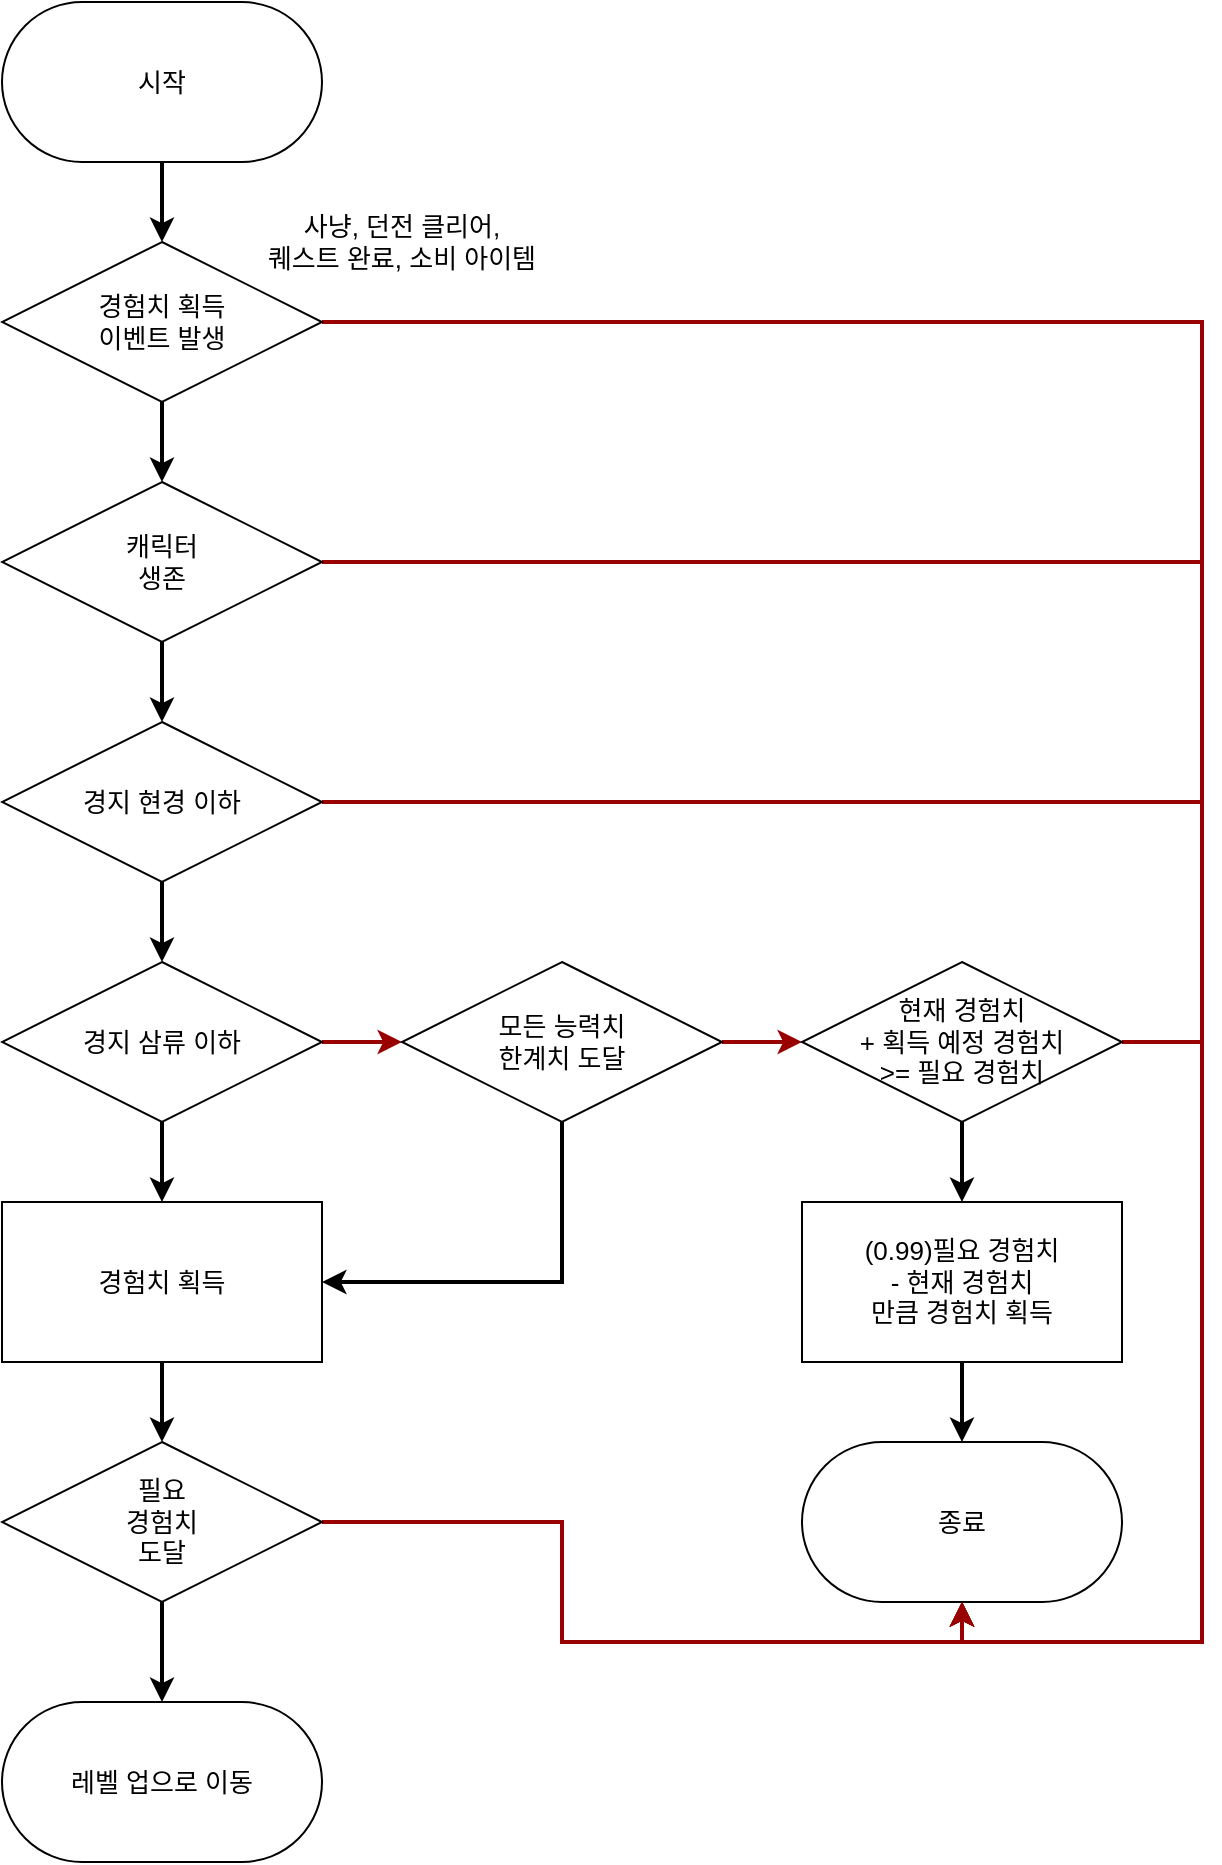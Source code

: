 <mxfile version="22.1.15" type="device">
  <diagram id="C5RBs43oDa-KdzZeNtuy" name="Page-1">
    <mxGraphModel dx="2049" dy="1103" grid="1" gridSize="10" guides="1" tooltips="1" connect="1" arrows="1" fold="1" page="1" pageScale="1" pageWidth="827" pageHeight="1169" math="0" shadow="0">
      <root>
        <mxCell id="WIyWlLk6GJQsqaUBKTNV-0" />
        <mxCell id="WIyWlLk6GJQsqaUBKTNV-1" parent="WIyWlLk6GJQsqaUBKTNV-0" />
        <mxCell id="H1e-5a3Cm02XF8Il_Q23-0" style="edgeStyle=orthogonalEdgeStyle;rounded=0;orthogonalLoop=1;jettySize=auto;html=1;exitX=0.5;exitY=1;exitDx=0;exitDy=0;strokeWidth=2;fontSize=13;" parent="WIyWlLk6GJQsqaUBKTNV-1" source="CSgYlb6cWF5ThP2nFrCP-2" target="9F6AWZ_ub-mQiCkGwfMx-13" edge="1">
          <mxGeometry relative="1" as="geometry" />
        </mxCell>
        <mxCell id="H1e-5a3Cm02XF8Il_Q23-50" style="edgeStyle=orthogonalEdgeStyle;rounded=0;orthogonalLoop=1;jettySize=auto;html=1;exitX=1;exitY=0.5;exitDx=0;exitDy=0;entryX=0.5;entryY=1;entryDx=0;entryDy=0;strokeWidth=2;strokeColor=#990000;fontSize=13;" parent="WIyWlLk6GJQsqaUBKTNV-1" source="CSgYlb6cWF5ThP2nFrCP-2" target="CSgYlb6cWF5ThP2nFrCP-60" edge="1">
          <mxGeometry relative="1" as="geometry">
            <Array as="points">
              <mxPoint x="640" y="440" />
              <mxPoint x="640" y="860" />
              <mxPoint x="520" y="860" />
            </Array>
          </mxGeometry>
        </mxCell>
        <mxCell id="CSgYlb6cWF5ThP2nFrCP-2" value="경지 현경 이하" style="rhombus;whiteSpace=wrap;html=1;fontSize=13;strokeWidth=1;" parent="WIyWlLk6GJQsqaUBKTNV-1" vertex="1">
          <mxGeometry x="40" y="400" width="160" height="80" as="geometry" />
        </mxCell>
        <mxCell id="CSgYlb6cWF5ThP2nFrCP-36" style="edgeStyle=orthogonalEdgeStyle;rounded=0;orthogonalLoop=1;jettySize=auto;html=1;exitX=0.5;exitY=1;exitDx=0;exitDy=0;entryX=0.5;entryY=0;entryDx=0;entryDy=0;strokeWidth=2;fontSize=13;" parent="WIyWlLk6GJQsqaUBKTNV-1" source="CSgYlb6cWF5ThP2nFrCP-3" target="CSgYlb6cWF5ThP2nFrCP-2" edge="1">
          <mxGeometry relative="1" as="geometry" />
        </mxCell>
        <mxCell id="H1e-5a3Cm02XF8Il_Q23-49" style="edgeStyle=orthogonalEdgeStyle;rounded=0;orthogonalLoop=1;jettySize=auto;html=1;exitX=1;exitY=0.5;exitDx=0;exitDy=0;entryX=0.5;entryY=1;entryDx=0;entryDy=0;strokeWidth=2;strokeColor=#990000;fontSize=13;" parent="WIyWlLk6GJQsqaUBKTNV-1" source="CSgYlb6cWF5ThP2nFrCP-3" target="CSgYlb6cWF5ThP2nFrCP-60" edge="1">
          <mxGeometry relative="1" as="geometry">
            <Array as="points">
              <mxPoint x="640" y="320" />
              <mxPoint x="640" y="860" />
              <mxPoint x="520" y="860" />
            </Array>
          </mxGeometry>
        </mxCell>
        <mxCell id="CSgYlb6cWF5ThP2nFrCP-3" value="캐릭터&lt;br style=&quot;font-size: 13px;&quot;&gt;생존" style="rhombus;whiteSpace=wrap;html=1;fontSize=13;" parent="WIyWlLk6GJQsqaUBKTNV-1" vertex="1">
          <mxGeometry x="40" y="280" width="160" height="80" as="geometry" />
        </mxCell>
        <mxCell id="CSgYlb6cWF5ThP2nFrCP-34" style="edgeStyle=orthogonalEdgeStyle;rounded=0;orthogonalLoop=1;jettySize=auto;html=1;exitX=0.5;exitY=1;exitDx=0;exitDy=0;entryX=0.5;entryY=0;entryDx=0;entryDy=0;strokeWidth=2;fontSize=13;" parent="WIyWlLk6GJQsqaUBKTNV-1" source="CSgYlb6cWF5ThP2nFrCP-15" target="CSgYlb6cWF5ThP2nFrCP-30" edge="1">
          <mxGeometry relative="1" as="geometry" />
        </mxCell>
        <mxCell id="CSgYlb6cWF5ThP2nFrCP-15" value="시작" style="rounded=1;whiteSpace=wrap;html=1;arcSize=50;fontSize=13;" parent="WIyWlLk6GJQsqaUBKTNV-1" vertex="1">
          <mxGeometry x="40" y="40" width="160" height="80" as="geometry" />
        </mxCell>
        <mxCell id="CSgYlb6cWF5ThP2nFrCP-62" style="edgeStyle=orthogonalEdgeStyle;rounded=0;orthogonalLoop=1;jettySize=auto;html=1;exitX=0.5;exitY=1;exitDx=0;exitDy=0;entryX=0.5;entryY=0;entryDx=0;entryDy=0;strokeWidth=2;fontSize=13;" parent="WIyWlLk6GJQsqaUBKTNV-1" source="CSgYlb6cWF5ThP2nFrCP-16" target="CSgYlb6cWF5ThP2nFrCP-59" edge="1">
          <mxGeometry relative="1" as="geometry" />
        </mxCell>
        <mxCell id="H1e-5a3Cm02XF8Il_Q23-29" style="edgeStyle=orthogonalEdgeStyle;rounded=0;orthogonalLoop=1;jettySize=auto;html=1;exitX=1;exitY=0.5;exitDx=0;exitDy=0;entryX=0.5;entryY=1;entryDx=0;entryDy=0;strokeWidth=2;strokeColor=#990000;fontSize=13;" parent="WIyWlLk6GJQsqaUBKTNV-1" source="CSgYlb6cWF5ThP2nFrCP-16" target="CSgYlb6cWF5ThP2nFrCP-60" edge="1">
          <mxGeometry relative="1" as="geometry" />
        </mxCell>
        <mxCell id="CSgYlb6cWF5ThP2nFrCP-16" value="필요&lt;br style=&quot;font-size: 13px;&quot;&gt;경험치&lt;br style=&quot;font-size: 13px;&quot;&gt;도달" style="rhombus;whiteSpace=wrap;html=1;fontSize=13;strokeWidth=1;" parent="WIyWlLk6GJQsqaUBKTNV-1" vertex="1">
          <mxGeometry x="40" y="760" width="160" height="80" as="geometry" />
        </mxCell>
        <mxCell id="CSgYlb6cWF5ThP2nFrCP-35" style="edgeStyle=orthogonalEdgeStyle;rounded=0;orthogonalLoop=1;jettySize=auto;html=1;exitX=0.5;exitY=1;exitDx=0;exitDy=0;strokeWidth=2;fontSize=13;" parent="WIyWlLk6GJQsqaUBKTNV-1" source="CSgYlb6cWF5ThP2nFrCP-30" target="CSgYlb6cWF5ThP2nFrCP-3" edge="1">
          <mxGeometry relative="1" as="geometry" />
        </mxCell>
        <mxCell id="H1e-5a3Cm02XF8Il_Q23-47" style="edgeStyle=orthogonalEdgeStyle;rounded=0;orthogonalLoop=1;jettySize=auto;html=1;exitX=1;exitY=0.5;exitDx=0;exitDy=0;entryX=0.5;entryY=1;entryDx=0;entryDy=0;strokeWidth=2;strokeColor=#990000;fontSize=13;" parent="WIyWlLk6GJQsqaUBKTNV-1" source="CSgYlb6cWF5ThP2nFrCP-30" target="CSgYlb6cWF5ThP2nFrCP-60" edge="1">
          <mxGeometry relative="1" as="geometry">
            <Array as="points">
              <mxPoint x="640" y="200" />
              <mxPoint x="640" y="860" />
              <mxPoint x="520" y="860" />
            </Array>
          </mxGeometry>
        </mxCell>
        <mxCell id="CSgYlb6cWF5ThP2nFrCP-30" value="경험치 획득&lt;br style=&quot;font-size: 13px;&quot;&gt;이벤트 발생" style="rhombus;whiteSpace=wrap;html=1;fontSize=13;" parent="WIyWlLk6GJQsqaUBKTNV-1" vertex="1">
          <mxGeometry x="40" y="160" width="160" height="80" as="geometry" />
        </mxCell>
        <mxCell id="CSgYlb6cWF5ThP2nFrCP-33" value="사냥, 던전 클리어,&lt;br style=&quot;font-size: 13px;&quot;&gt;퀘스트 완료, 소비 아이템" style="text;html=1;strokeColor=none;fillColor=none;align=center;verticalAlign=middle;whiteSpace=wrap;rounded=0;fontSize=13;" parent="WIyWlLk6GJQsqaUBKTNV-1" vertex="1">
          <mxGeometry x="160" y="140" width="160" height="40" as="geometry" />
        </mxCell>
        <mxCell id="H1e-5a3Cm02XF8Il_Q23-6" style="edgeStyle=orthogonalEdgeStyle;rounded=0;orthogonalLoop=1;jettySize=auto;html=1;exitX=0.5;exitY=1;exitDx=0;exitDy=0;strokeWidth=2;fontSize=13;" parent="WIyWlLk6GJQsqaUBKTNV-1" source="CSgYlb6cWF5ThP2nFrCP-54" target="CSgYlb6cWF5ThP2nFrCP-16" edge="1">
          <mxGeometry relative="1" as="geometry" />
        </mxCell>
        <mxCell id="CSgYlb6cWF5ThP2nFrCP-54" value="경험치 획득" style="whiteSpace=wrap;html=1;strokeWidth=1;fontSize=13;" parent="WIyWlLk6GJQsqaUBKTNV-1" vertex="1">
          <mxGeometry x="40" y="640" width="160" height="80" as="geometry" />
        </mxCell>
        <mxCell id="CSgYlb6cWF5ThP2nFrCP-59" value="레벨 업으로 이동" style="rounded=1;whiteSpace=wrap;html=1;arcSize=50;fontSize=13;strokeWidth=1;" parent="WIyWlLk6GJQsqaUBKTNV-1" vertex="1">
          <mxGeometry x="40" y="890" width="160" height="80" as="geometry" />
        </mxCell>
        <mxCell id="CSgYlb6cWF5ThP2nFrCP-60" value="종료" style="rounded=1;whiteSpace=wrap;html=1;arcSize=50;strokeWidth=1;fontSize=13;" parent="WIyWlLk6GJQsqaUBKTNV-1" vertex="1">
          <mxGeometry x="440" y="760" width="160" height="80" as="geometry" />
        </mxCell>
        <mxCell id="H1e-5a3Cm02XF8Il_Q23-26" style="edgeStyle=orthogonalEdgeStyle;rounded=0;orthogonalLoop=1;jettySize=auto;html=1;exitX=0.5;exitY=1;exitDx=0;exitDy=0;entryX=0.5;entryY=0;entryDx=0;entryDy=0;strokeWidth=2;fontSize=13;" parent="WIyWlLk6GJQsqaUBKTNV-1" source="H1e-5a3Cm02XF8Il_Q23-21" target="CSgYlb6cWF5ThP2nFrCP-60" edge="1">
          <mxGeometry relative="1" as="geometry">
            <mxPoint x="40" y="1040" as="sourcePoint" />
          </mxGeometry>
        </mxCell>
        <mxCell id="9F6AWZ_ub-mQiCkGwfMx-16" style="edgeStyle=orthogonalEdgeStyle;rounded=0;orthogonalLoop=1;jettySize=auto;html=1;exitX=1;exitY=0.5;exitDx=0;exitDy=0;entryX=0;entryY=0.5;entryDx=0;entryDy=0;strokeWidth=2;strokeColor=#990000;fontSize=13;" parent="WIyWlLk6GJQsqaUBKTNV-1" source="9F6AWZ_ub-mQiCkGwfMx-13" target="9F6AWZ_ub-mQiCkGwfMx-15" edge="1">
          <mxGeometry relative="1" as="geometry">
            <mxPoint x="120" y="640" as="targetPoint" />
          </mxGeometry>
        </mxCell>
        <mxCell id="H1e-5a3Cm02XF8Il_Q23-1" style="edgeStyle=orthogonalEdgeStyle;rounded=0;orthogonalLoop=1;jettySize=auto;html=1;exitX=0.5;exitY=1;exitDx=0;exitDy=0;entryX=0.5;entryY=0;entryDx=0;entryDy=0;strokeWidth=2;fontSize=13;" parent="WIyWlLk6GJQsqaUBKTNV-1" source="9F6AWZ_ub-mQiCkGwfMx-13" target="CSgYlb6cWF5ThP2nFrCP-54" edge="1">
          <mxGeometry relative="1" as="geometry" />
        </mxCell>
        <mxCell id="9F6AWZ_ub-mQiCkGwfMx-13" value="경지 삼류 이하" style="rhombus;whiteSpace=wrap;html=1;strokeWidth=1;fontSize=13;" parent="WIyWlLk6GJQsqaUBKTNV-1" vertex="1">
          <mxGeometry x="40" y="520" width="160" height="80" as="geometry" />
        </mxCell>
        <mxCell id="H1e-5a3Cm02XF8Il_Q23-11" style="edgeStyle=orthogonalEdgeStyle;rounded=0;orthogonalLoop=1;jettySize=auto;html=1;exitX=1;exitY=0.5;exitDx=0;exitDy=0;entryX=0;entryY=0.5;entryDx=0;entryDy=0;strokeWidth=2;strokeColor=#990000;fontSize=13;" parent="WIyWlLk6GJQsqaUBKTNV-1" source="9F6AWZ_ub-mQiCkGwfMx-15" target="H1e-5a3Cm02XF8Il_Q23-7" edge="1">
          <mxGeometry relative="1" as="geometry" />
        </mxCell>
        <mxCell id="9F6AWZ_ub-mQiCkGwfMx-15" value="모든 능력치&lt;br style=&quot;font-size: 13px;&quot;&gt;한계치 도달" style="rhombus;whiteSpace=wrap;html=1;strokeWidth=1;fontSize=13;" parent="WIyWlLk6GJQsqaUBKTNV-1" vertex="1">
          <mxGeometry x="240" y="520" width="160" height="80" as="geometry" />
        </mxCell>
        <mxCell id="H1e-5a3Cm02XF8Il_Q23-9" style="edgeStyle=orthogonalEdgeStyle;rounded=0;orthogonalLoop=1;jettySize=auto;html=1;exitX=0.5;exitY=1;exitDx=0;exitDy=0;entryX=0.5;entryY=0;entryDx=0;entryDy=0;strokeWidth=2;fontSize=13;" parent="WIyWlLk6GJQsqaUBKTNV-1" source="H1e-5a3Cm02XF8Il_Q23-7" target="H1e-5a3Cm02XF8Il_Q23-21" edge="1">
          <mxGeometry relative="1" as="geometry" />
        </mxCell>
        <mxCell id="H1e-5a3Cm02XF8Il_Q23-48" style="edgeStyle=orthogonalEdgeStyle;rounded=0;orthogonalLoop=1;jettySize=auto;html=1;exitX=1;exitY=0.5;exitDx=0;exitDy=0;entryX=0.5;entryY=1;entryDx=0;entryDy=0;strokeWidth=2;strokeColor=#990000;fontSize=13;" parent="WIyWlLk6GJQsqaUBKTNV-1" source="H1e-5a3Cm02XF8Il_Q23-7" target="CSgYlb6cWF5ThP2nFrCP-60" edge="1">
          <mxGeometry relative="1" as="geometry">
            <Array as="points">
              <mxPoint x="640" y="560" />
              <mxPoint x="640" y="860" />
              <mxPoint x="520" y="860" />
            </Array>
          </mxGeometry>
        </mxCell>
        <mxCell id="H1e-5a3Cm02XF8Il_Q23-7" value="현재 경험치 &lt;br style=&quot;font-size: 13px;&quot;&gt;+ 획득 예정 경험치&lt;br style=&quot;font-size: 13px;&quot;&gt;&amp;gt;= 필요 경험치" style="rhombus;whiteSpace=wrap;html=1;strokeWidth=1;fontSize=13;" parent="WIyWlLk6GJQsqaUBKTNV-1" vertex="1">
          <mxGeometry x="440" y="520" width="160" height="80" as="geometry" />
        </mxCell>
        <mxCell id="H1e-5a3Cm02XF8Il_Q23-21" value="(0.99)필요 경험치 &lt;br style=&quot;font-size: 13px;&quot;&gt;- 현재 경험치 &lt;br style=&quot;font-size: 13px;&quot;&gt;만큼 경험치 획득" style="whiteSpace=wrap;html=1;strokeWidth=1;fontSize=13;" parent="WIyWlLk6GJQsqaUBKTNV-1" vertex="1">
          <mxGeometry x="440" y="640" width="160" height="80" as="geometry" />
        </mxCell>
        <mxCell id="H1e-5a3Cm02XF8Il_Q23-23" style="edgeStyle=orthogonalEdgeStyle;rounded=0;orthogonalLoop=1;jettySize=auto;html=1;exitX=0.5;exitY=1;exitDx=0;exitDy=0;entryX=1;entryY=0.5;entryDx=0;entryDy=0;strokeWidth=2;fontSize=13;" parent="WIyWlLk6GJQsqaUBKTNV-1" source="9F6AWZ_ub-mQiCkGwfMx-15" target="CSgYlb6cWF5ThP2nFrCP-54" edge="1">
          <mxGeometry relative="1" as="geometry">
            <mxPoint x="200" y="610" as="sourcePoint" />
            <mxPoint x="240" y="610" as="targetPoint" />
          </mxGeometry>
        </mxCell>
      </root>
    </mxGraphModel>
  </diagram>
</mxfile>
